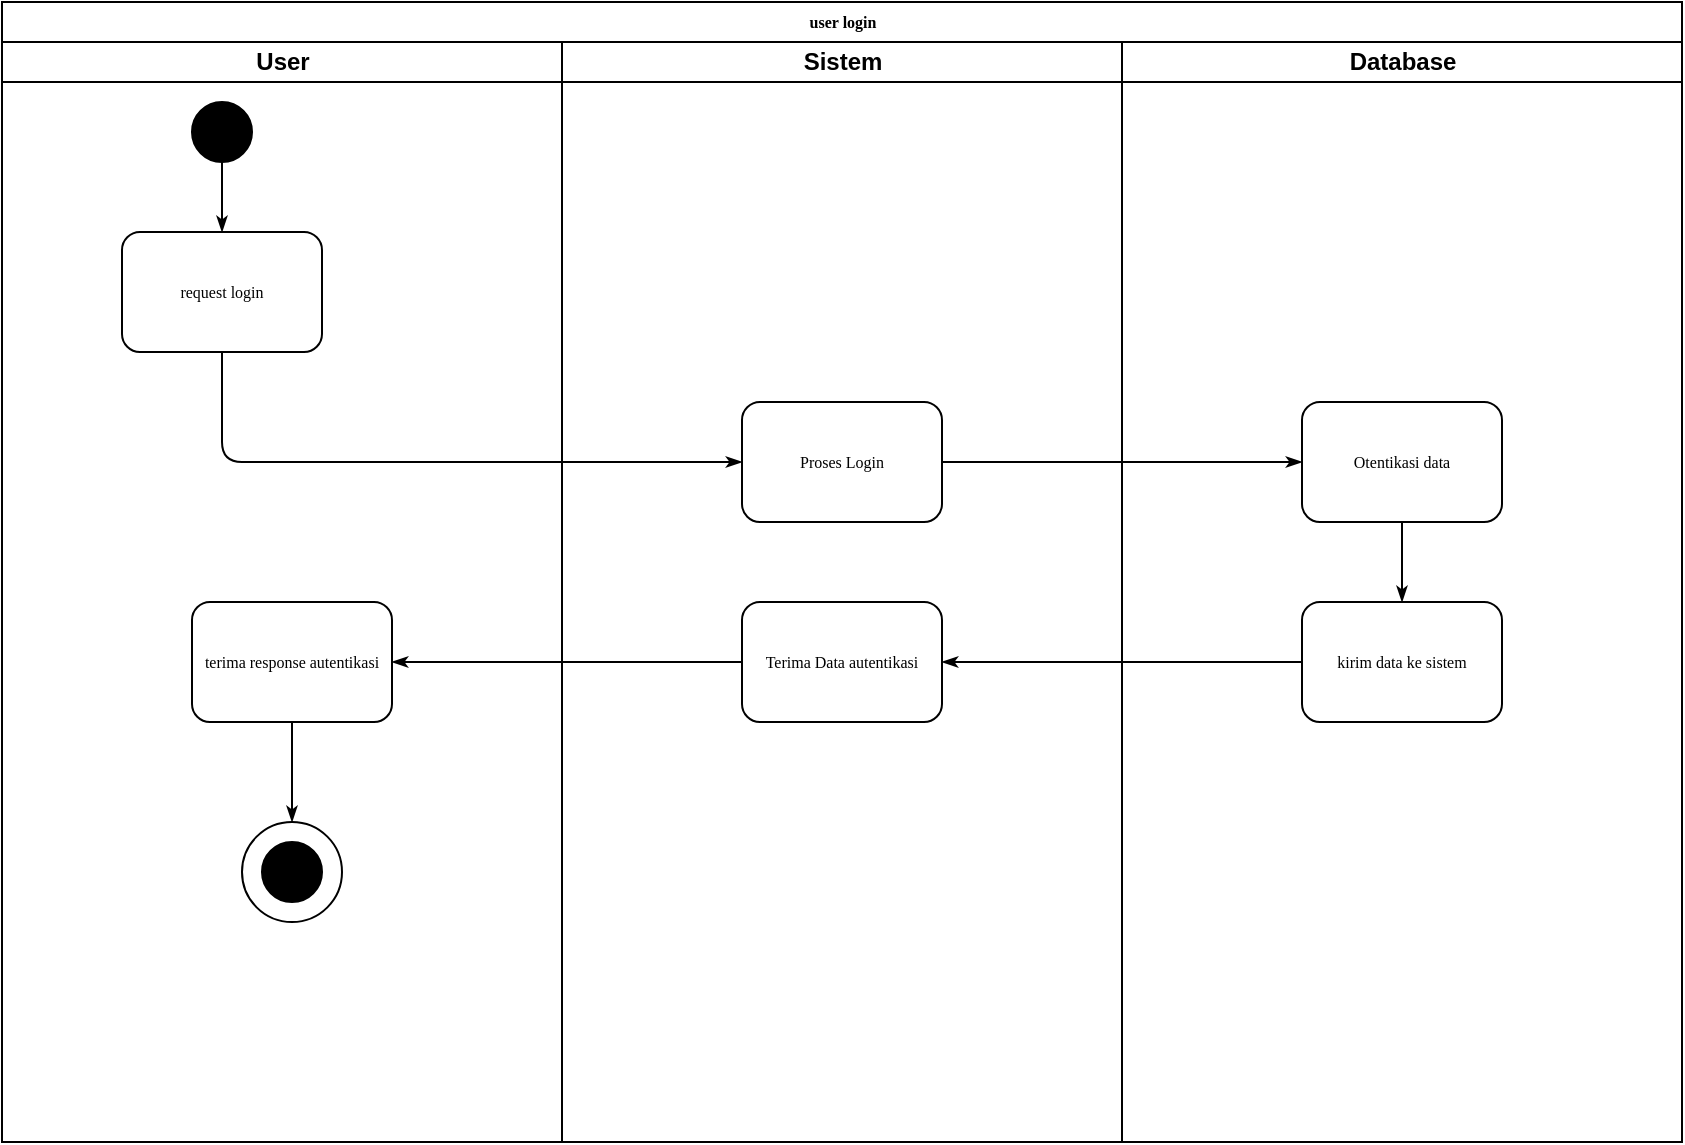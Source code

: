 <mxfile version="15.4.0" type="github">
  <diagram name="Page-1" id="74e2e168-ea6b-b213-b513-2b3c1d86103e">
    <mxGraphModel dx="1038" dy="521" grid="1" gridSize="10" guides="1" tooltips="1" connect="1" arrows="1" fold="1" page="1" pageScale="1" pageWidth="1100" pageHeight="850" background="none" math="0" shadow="0">
      <root>
        <mxCell id="0" />
        <mxCell id="1" parent="0" />
        <mxCell id="77e6c97f196da883-1" value="user login" style="swimlane;html=1;childLayout=stackLayout;startSize=20;rounded=0;shadow=0;labelBackgroundColor=none;strokeWidth=1;fontFamily=Verdana;fontSize=8;align=center;" parent="1" vertex="1">
          <mxGeometry x="70" y="40" width="840" height="570" as="geometry" />
        </mxCell>
        <mxCell id="77e6c97f196da883-2" value="User" style="swimlane;html=1;startSize=20;" parent="77e6c97f196da883-1" vertex="1">
          <mxGeometry y="20" width="280" height="550" as="geometry" />
        </mxCell>
        <mxCell id="77e6c97f196da883-9" value="request login" style="rounded=1;whiteSpace=wrap;html=1;shadow=0;labelBackgroundColor=none;strokeWidth=1;fontFamily=Verdana;fontSize=8;align=center;" parent="77e6c97f196da883-2" vertex="1">
          <mxGeometry x="60" y="95" width="100" height="60" as="geometry" />
        </mxCell>
        <mxCell id="77e6c97f196da883-10" value="terima response autentikasi" style="rounded=1;whiteSpace=wrap;html=1;shadow=0;labelBackgroundColor=none;strokeWidth=1;fontFamily=Verdana;fontSize=8;align=center;" parent="77e6c97f196da883-2" vertex="1">
          <mxGeometry x="95" y="280" width="100" height="60" as="geometry" />
        </mxCell>
        <mxCell id="Iv6IIhJueGmSio3kKKNL-1" value="" style="ellipse;whiteSpace=wrap;html=1;aspect=fixed;fillColor=#000000;" vertex="1" parent="77e6c97f196da883-2">
          <mxGeometry x="95" y="30" width="30" height="30" as="geometry" />
        </mxCell>
        <mxCell id="Iv6IIhJueGmSio3kKKNL-2" style="rounded=1;html=1;labelBackgroundColor=none;startArrow=none;startFill=0;startSize=5;endArrow=classicThin;endFill=1;endSize=5;jettySize=auto;orthogonalLoop=1;strokeWidth=1;fontFamily=Verdana;fontSize=8;exitX=0.5;exitY=1;exitDx=0;exitDy=0;entryX=0.5;entryY=0;entryDx=0;entryDy=0;" edge="1" parent="77e6c97f196da883-2" source="Iv6IIhJueGmSio3kKKNL-1" target="77e6c97f196da883-9">
          <mxGeometry relative="1" as="geometry">
            <mxPoint x="130" y="105" as="sourcePoint" />
            <mxPoint x="240" y="80" as="targetPoint" />
          </mxGeometry>
        </mxCell>
        <mxCell id="Iv6IIhJueGmSio3kKKNL-24" value="" style="group" vertex="1" connectable="0" parent="77e6c97f196da883-2">
          <mxGeometry x="120" y="390" width="50" height="50" as="geometry" />
        </mxCell>
        <mxCell id="Iv6IIhJueGmSio3kKKNL-23" value="" style="ellipse;whiteSpace=wrap;html=1;aspect=fixed;fillColor=#FFFFFF;" vertex="1" parent="Iv6IIhJueGmSio3kKKNL-24">
          <mxGeometry width="50" height="50" as="geometry" />
        </mxCell>
        <mxCell id="Iv6IIhJueGmSio3kKKNL-22" value="" style="ellipse;whiteSpace=wrap;html=1;aspect=fixed;fillColor=#000000;" vertex="1" parent="Iv6IIhJueGmSio3kKKNL-24">
          <mxGeometry x="10" y="10" width="30" height="30" as="geometry" />
        </mxCell>
        <mxCell id="Iv6IIhJueGmSio3kKKNL-25" style="rounded=1;html=1;labelBackgroundColor=none;startArrow=none;startFill=0;startSize=5;endArrow=classicThin;endFill=1;endSize=5;jettySize=auto;orthogonalLoop=1;strokeWidth=1;fontFamily=Verdana;fontSize=8;exitX=0.5;exitY=1;exitDx=0;exitDy=0;edgeStyle=orthogonalEdgeStyle;entryX=0.5;entryY=0;entryDx=0;entryDy=0;" edge="1" parent="77e6c97f196da883-2" source="77e6c97f196da883-10" target="Iv6IIhJueGmSio3kKKNL-23">
          <mxGeometry relative="1" as="geometry">
            <mxPoint x="380" y="320" as="sourcePoint" />
            <mxPoint x="205" y="320" as="targetPoint" />
          </mxGeometry>
        </mxCell>
        <mxCell id="77e6c97f196da883-3" value="Sistem" style="swimlane;html=1;startSize=20;" parent="77e6c97f196da883-1" vertex="1">
          <mxGeometry x="280" y="20" width="280" height="550" as="geometry" />
        </mxCell>
        <mxCell id="Iv6IIhJueGmSio3kKKNL-3" value="Proses Login" style="rounded=1;whiteSpace=wrap;html=1;shadow=0;labelBackgroundColor=none;strokeWidth=1;fontFamily=Verdana;fontSize=8;align=center;" vertex="1" parent="77e6c97f196da883-3">
          <mxGeometry x="90" y="180" width="100" height="60" as="geometry" />
        </mxCell>
        <mxCell id="Iv6IIhJueGmSio3kKKNL-19" value="Terima Data autentikasi" style="rounded=1;whiteSpace=wrap;html=1;shadow=0;labelBackgroundColor=none;strokeWidth=1;fontFamily=Verdana;fontSize=8;align=center;" vertex="1" parent="77e6c97f196da883-3">
          <mxGeometry x="90" y="280" width="100" height="60" as="geometry" />
        </mxCell>
        <mxCell id="Iv6IIhJueGmSio3kKKNL-4" style="rounded=1;html=1;labelBackgroundColor=none;startArrow=none;startFill=0;startSize=5;endArrow=classicThin;endFill=1;endSize=5;jettySize=auto;orthogonalLoop=1;strokeWidth=1;fontFamily=Verdana;fontSize=8;entryX=0;entryY=0.5;entryDx=0;entryDy=0;exitX=0.5;exitY=1;exitDx=0;exitDy=0;edgeStyle=orthogonalEdgeStyle;" edge="1" parent="77e6c97f196da883-1" source="77e6c97f196da883-9" target="Iv6IIhJueGmSio3kKKNL-3">
          <mxGeometry relative="1" as="geometry">
            <mxPoint x="380" y="155" as="sourcePoint" />
            <mxPoint x="170" y="155" as="targetPoint" />
          </mxGeometry>
        </mxCell>
        <mxCell id="Iv6IIhJueGmSio3kKKNL-7" value="Database" style="swimlane;html=1;startSize=20;" vertex="1" parent="77e6c97f196da883-1">
          <mxGeometry x="560" y="20" width="280" height="550" as="geometry" />
        </mxCell>
        <mxCell id="Iv6IIhJueGmSio3kKKNL-14" value="Otentikasi data" style="rounded=1;whiteSpace=wrap;html=1;shadow=0;labelBackgroundColor=none;strokeWidth=1;fontFamily=Verdana;fontSize=8;align=center;" vertex="1" parent="Iv6IIhJueGmSio3kKKNL-7">
          <mxGeometry x="90" y="180" width="100" height="60" as="geometry" />
        </mxCell>
        <mxCell id="Iv6IIhJueGmSio3kKKNL-15" value="kirim data ke sistem" style="rounded=1;whiteSpace=wrap;html=1;shadow=0;labelBackgroundColor=none;strokeWidth=1;fontFamily=Verdana;fontSize=8;align=center;" vertex="1" parent="Iv6IIhJueGmSio3kKKNL-7">
          <mxGeometry x="90" y="280" width="100" height="60" as="geometry" />
        </mxCell>
        <mxCell id="Iv6IIhJueGmSio3kKKNL-16" style="rounded=1;html=1;labelBackgroundColor=none;startArrow=none;startFill=0;startSize=5;endArrow=classicThin;endFill=1;endSize=5;jettySize=auto;orthogonalLoop=1;strokeWidth=1;fontFamily=Verdana;fontSize=8;entryX=0.5;entryY=0;entryDx=0;entryDy=0;exitX=0.5;exitY=1;exitDx=0;exitDy=0;edgeStyle=orthogonalEdgeStyle;" edge="1" parent="Iv6IIhJueGmSio3kKKNL-7" source="Iv6IIhJueGmSio3kKKNL-14" target="Iv6IIhJueGmSio3kKKNL-15">
          <mxGeometry relative="1" as="geometry">
            <mxPoint x="-80" y="220" as="sourcePoint" />
            <mxPoint x="100" y="220" as="targetPoint" />
          </mxGeometry>
        </mxCell>
        <mxCell id="Iv6IIhJueGmSio3kKKNL-6" style="rounded=1;html=1;labelBackgroundColor=none;startArrow=none;startFill=0;startSize=5;endArrow=classicThin;endFill=1;endSize=5;jettySize=auto;orthogonalLoop=1;strokeWidth=1;fontFamily=Verdana;fontSize=8;entryX=0;entryY=0.5;entryDx=0;entryDy=0;exitX=1;exitY=0.5;exitDx=0;exitDy=0;edgeStyle=orthogonalEdgeStyle;" edge="1" parent="77e6c97f196da883-1" source="Iv6IIhJueGmSio3kKKNL-3" target="Iv6IIhJueGmSio3kKKNL-14">
          <mxGeometry relative="1" as="geometry">
            <mxPoint x="120" y="185" as="sourcePoint" />
            <mxPoint x="380" y="240" as="targetPoint" />
          </mxGeometry>
        </mxCell>
        <mxCell id="Iv6IIhJueGmSio3kKKNL-17" style="rounded=1;html=1;labelBackgroundColor=none;startArrow=none;startFill=0;startSize=5;endArrow=classicThin;endFill=1;endSize=5;jettySize=auto;orthogonalLoop=1;strokeWidth=1;fontFamily=Verdana;fontSize=8;exitX=0;exitY=0.5;exitDx=0;exitDy=0;edgeStyle=orthogonalEdgeStyle;entryX=1;entryY=0.5;entryDx=0;entryDy=0;" edge="1" parent="77e6c97f196da883-1" source="Iv6IIhJueGmSio3kKKNL-15" target="Iv6IIhJueGmSio3kKKNL-19">
          <mxGeometry relative="1" as="geometry">
            <mxPoint x="480" y="240" as="sourcePoint" />
            <mxPoint x="660" y="240" as="targetPoint" />
          </mxGeometry>
        </mxCell>
        <mxCell id="Iv6IIhJueGmSio3kKKNL-21" style="rounded=1;html=1;labelBackgroundColor=none;startArrow=none;startFill=0;startSize=5;endArrow=classicThin;endFill=1;endSize=5;jettySize=auto;orthogonalLoop=1;strokeWidth=1;fontFamily=Verdana;fontSize=8;exitX=0;exitY=0.5;exitDx=0;exitDy=0;edgeStyle=orthogonalEdgeStyle;entryX=1;entryY=0.5;entryDx=0;entryDy=0;" edge="1" parent="77e6c97f196da883-1" source="Iv6IIhJueGmSio3kKKNL-19" target="77e6c97f196da883-10">
          <mxGeometry relative="1" as="geometry">
            <mxPoint x="370" y="329.5" as="sourcePoint" />
            <mxPoint x="190" y="329.5" as="targetPoint" />
          </mxGeometry>
        </mxCell>
      </root>
    </mxGraphModel>
  </diagram>
</mxfile>
